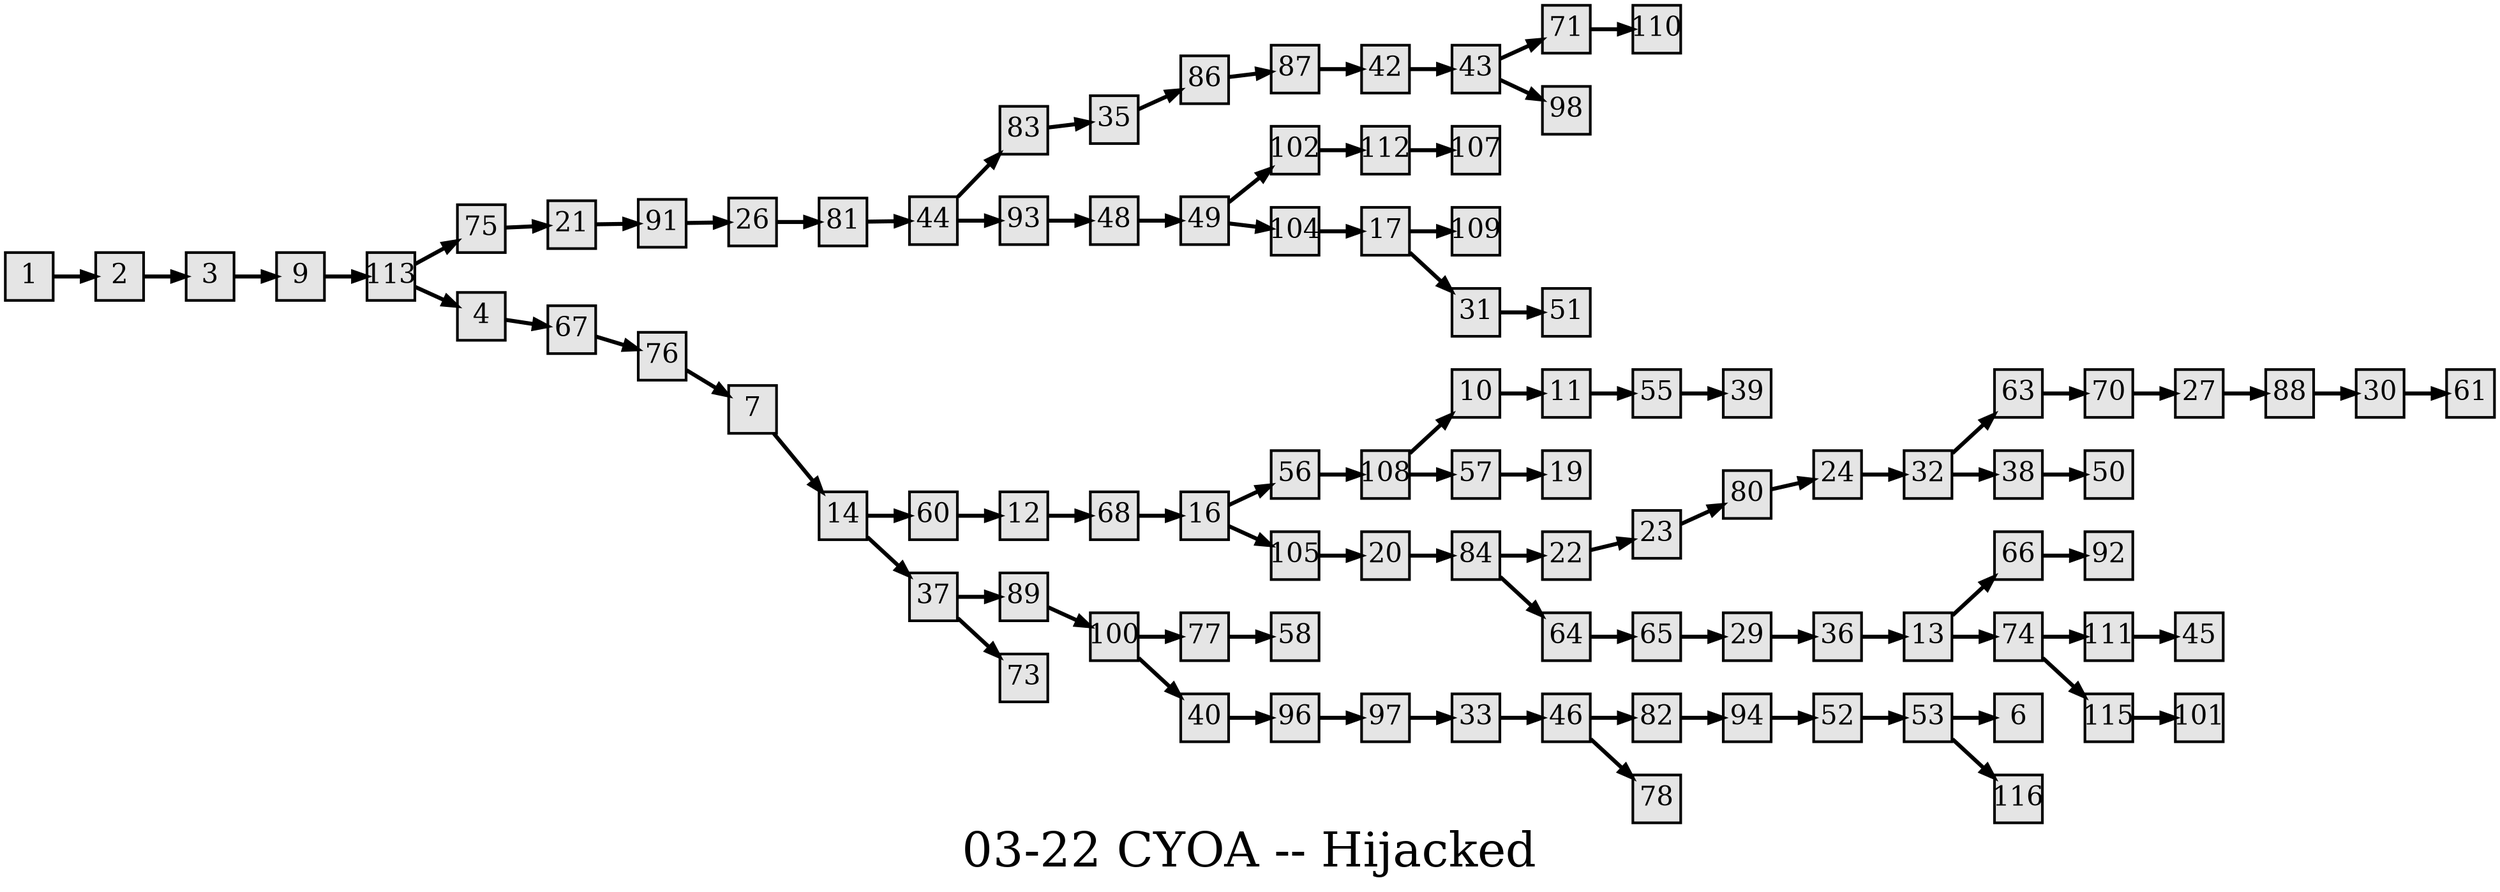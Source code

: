 digraph g{
  graph [ label="03-22 CYOA -- Hijacked" rankdir=LR, ordering=out, fontsize=36, nodesep="0.35", ranksep="0.45"];
  node  [shape=rect, penwidth=2, fontsize=20, style=filled, fillcolor=grey90, margin="0,0", labelfloat=true, regular=true, fixedsize=true];
  edge  [labelfloat=true, penwidth=3, fontsize=12];

  1 -> 2;
  2 -> 3;
  3 -> 9;
  4 -> 67;
  7 -> 14;
  9 -> 113;
  10 -> 11;
  11 -> 55;
  12 -> 68;
  13 -> 66;
  13 -> 74;
  14 -> 60;
  14 -> 37;
  16 -> 56;
  16 -> 105;
  17 -> 109;
  17 -> 31;
  20 -> 84;
  21 -> 91;
  22 -> 23;
  23 -> 80;
  24 -> 32;
  26 -> 81;
  27 -> 88;
  29 -> 36;
  30 -> 61;
  31 -> 51;
  32 -> 63;
  32 -> 38;
  33 -> 46;
  35 -> 86;
  36 -> 13;
  37 -> 89;
  37 -> 73;
  38 -> 50;
  40 -> 96;
  42 -> 43;
  43 -> 71;
  43 -> 98;
  44 -> 83;
  44 -> 93;
  46 -> 82;
  46 -> 78;
  48 -> 49;
  49 -> 102;
  49 -> 104;
  52 -> 53;
  53 -> 6;
  53 -> 116;
  55 -> 39;
  56 -> 108;
  57 -> 19;
  60 -> 12;
  63 -> 70;
  64 -> 65;
  65 -> 29;
  66 -> 92;
  67 -> 76;
  68 -> 16;
  70 -> 27;
  71 -> 110;
  74 -> 111;
  74 -> 115;
  75 -> 21;
  76 -> 7;
  77 -> 58;
  80 -> 24;
  81 -> 44;
  82 -> 94;
  83 -> 35;
  84 -> 22;
  84 -> 64;
  86 -> 87;
  87 -> 42;
  88 -> 30;
  89 -> 100;
  91 -> 26;
  93 -> 48;
  94 -> 52;
  96 -> 97;
  97 -> 33;
  100 -> 77;
  100 -> 40;
  102 -> 112;
  104 -> 17;
  105 -> 20;
  108 -> 10;
  108 -> 57;
  111 -> 45;
  112 -> 107;
  113 -> 75;
  113 -> 4;
  115 -> 101;
}

